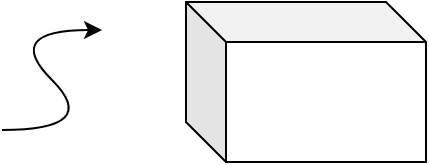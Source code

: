 <mxfile border="50" scale="3" compressed="false" locked="false" version="24.2.1" type="github">
  <diagram name="Blank" id="YmL12bMKpDGza6XwsDPr">
    <mxGraphModel dx="1342" dy="409" grid="0" gridSize="10" guides="1" tooltips="1" connect="1" arrows="1" fold="1" page="0" pageScale="1" pageWidth="827" pageHeight="1169" background="none" math="1" shadow="0">
      <root>
        <mxCell id="X5NqExCQtvZxIxQ7pmgY-0" />
        <mxCell id="1" parent="X5NqExCQtvZxIxQ7pmgY-0" />
        <mxCell id="NlgJ36APBE8GdAoOW9A3-1" value="" style="shape=cube;whiteSpace=wrap;html=1;boundedLbl=1;backgroundOutline=1;darkOpacity=0.05;darkOpacity2=0.1;" vertex="1" parent="1">
          <mxGeometry x="-490" y="389" width="120" height="80" as="geometry" />
        </mxCell>
        <mxCell id="NlgJ36APBE8GdAoOW9A3-5" value="" style="curved=1;endArrow=classic;html=1;rounded=0;orthogonalLoop=0;" edge="1" parent="1">
          <mxGeometry width="50" height="50" relative="1" as="geometry">
            <mxPoint x="-582" y="453" as="sourcePoint" />
            <mxPoint x="-532" y="403" as="targetPoint" />
            <Array as="points">
              <mxPoint x="-532" y="453" />
              <mxPoint x="-582" y="403" />
            </Array>
          </mxGeometry>
        </mxCell>
      </root>
    </mxGraphModel>
  </diagram>
</mxfile>
